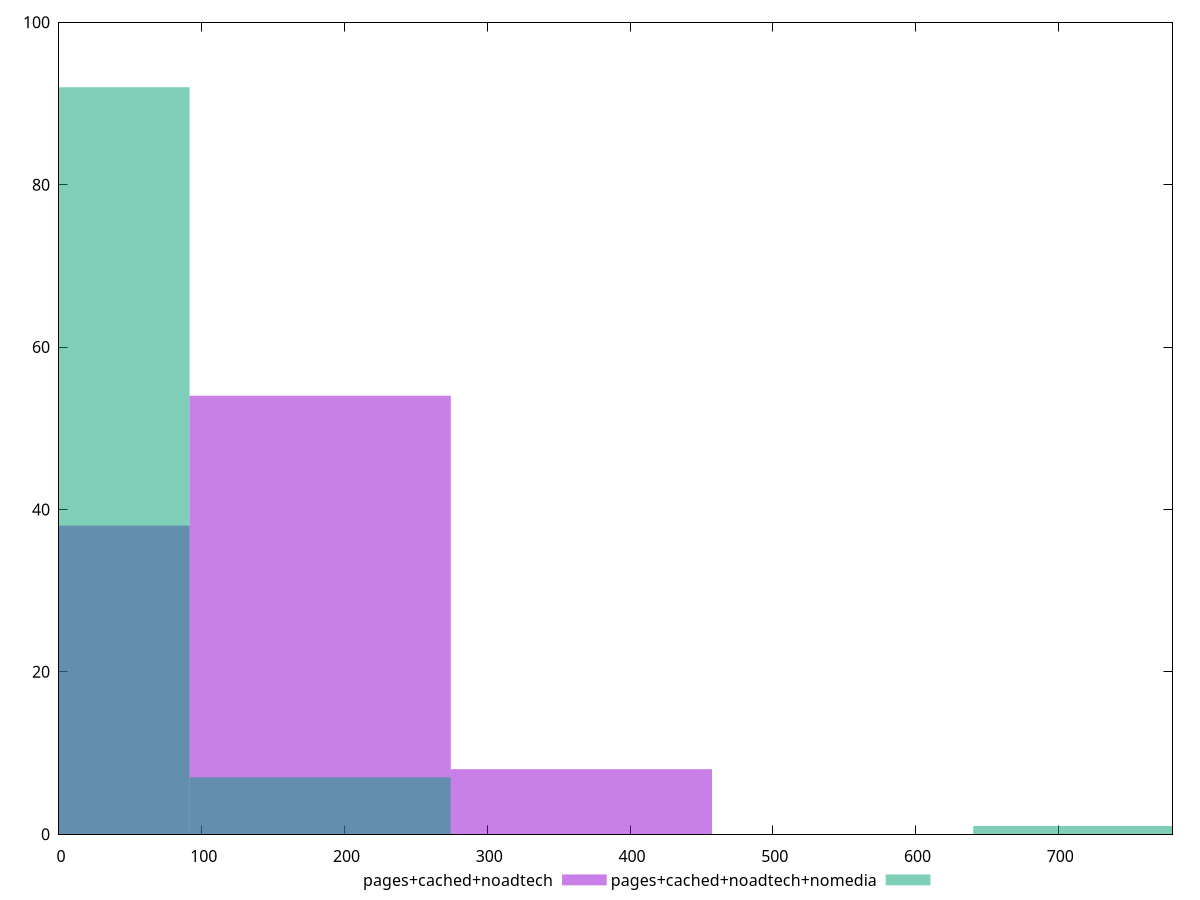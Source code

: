 reset

$pagesCachedNoadtech <<EOF
365.9435185580523 8
0 38
182.97175927902614 54
EOF

$pagesCachedNoadtechNomedia <<EOF
731.8870371161046 1
0 92
182.97175927902614 7
EOF

set key outside below
set boxwidth 182.97175927902614
set xrange [0:780]
set yrange [0:100]
set trange [0:100]
set style fill transparent solid 0.5 noborder
set terminal svg size 640, 500 enhanced background rgb 'white'
set output "report_00019_2021-02-10T18-14-37.922Z//uses-http2/comparison/histogram/2_vs_3.svg"

plot $pagesCachedNoadtech title "pages+cached+noadtech" with boxes, \
     $pagesCachedNoadtechNomedia title "pages+cached+noadtech+nomedia" with boxes

reset
